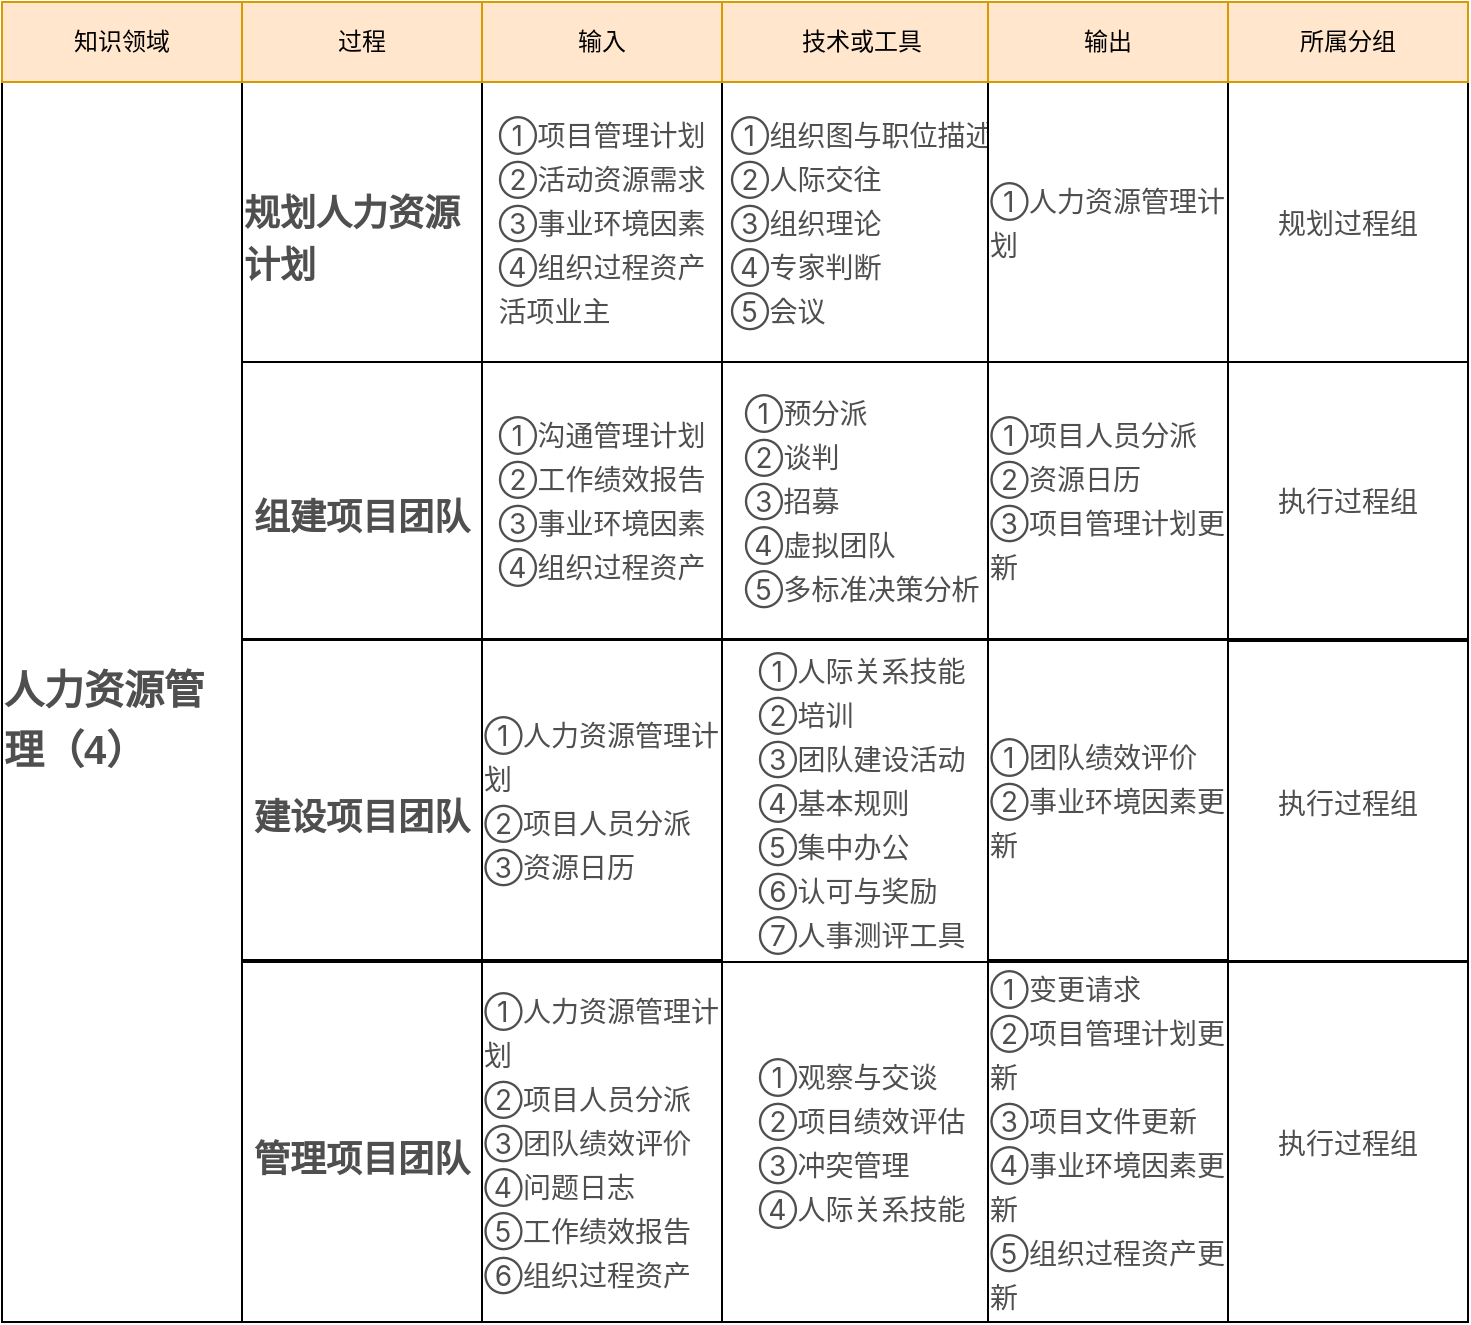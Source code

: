 <mxfile version="22.0.6" type="github">
  <diagram name="第 1 页" id="TsHfsV_to4o9JiaDUIQo">
    <mxGraphModel dx="2515" dy="-3003" grid="1" gridSize="10" guides="1" tooltips="1" connect="1" arrows="1" fold="1" page="1" pageScale="1" pageWidth="827" pageHeight="1169" math="0" shadow="0">
      <root>
        <mxCell id="0" />
        <mxCell id="1" parent="0" />
        <mxCell id="ioFan55Qy1LEZ3Uuaxuu-1" value="&lt;h3 style=&quot;box-sizing: border-box; outline: 0px; margin: 24px 0px 8px; padding: 0px; font-family: &amp;quot;PingFang SC&amp;quot;, &amp;quot;Microsoft YaHei&amp;quot;, SimHei, Arial, SimSun; font-size: 20px; color: rgb(79, 79, 79); line-height: 30px; overflow-wrap: break-word; text-align: start; background-color: rgb(255, 255, 255);&quot;&gt;人力资源管理（4）&lt;/h3&gt;" style="rounded=0;whiteSpace=wrap;html=1;" parent="1" vertex="1">
          <mxGeometry x="-1610" y="3740" width="120" height="620" as="geometry" />
        </mxCell>
        <mxCell id="ioFan55Qy1LEZ3Uuaxuu-2" value="&lt;h4 style=&quot;box-sizing: border-box; outline: 0px; margin: 24px 0px 8px; padding: 0px; font-family: &amp;quot;PingFang SC&amp;quot;, &amp;quot;Microsoft YaHei&amp;quot;, SimHei, Arial, SimSun; font-size: 18px; color: rgb(79, 79, 79); line-height: 26px; overflow-wrap: break-word; text-align: start; background-color: rgb(255, 255, 255);&quot;&gt;规划人力资源计划&lt;/h4&gt;" style="rounded=0;whiteSpace=wrap;html=1;" parent="1" vertex="1">
          <mxGeometry x="-1490" y="3740" width="120" height="140" as="geometry" />
        </mxCell>
        <mxCell id="ioFan55Qy1LEZ3Uuaxuu-3" value="&lt;h4 style=&quot;box-sizing: border-box; outline: 0px; margin: 24px 0px 8px; padding: 0px; font-family: &amp;quot;PingFang SC&amp;quot;, &amp;quot;Microsoft YaHei&amp;quot;, SimHei, Arial, SimSun; font-size: 18px; color: rgb(79, 79, 79); line-height: 26px; overflow-wrap: break-word; text-align: start; background-color: rgb(255, 255, 255);&quot;&gt;组建项目团队&lt;/h4&gt;" style="rounded=0;whiteSpace=wrap;html=1;" parent="1" vertex="1">
          <mxGeometry x="-1490" y="3880" width="120" height="138.5" as="geometry" />
        </mxCell>
        <mxCell id="ioFan55Qy1LEZ3Uuaxuu-4" value="&lt;h4 style=&quot;box-sizing: border-box; outline: 0px; margin: 24px 0px 8px; padding: 0px; font-family: &amp;quot;PingFang SC&amp;quot;, &amp;quot;Microsoft YaHei&amp;quot;, SimHei, Arial, SimSun; font-size: 18px; color: rgb(79, 79, 79); line-height: 26px; overflow-wrap: break-word; text-align: start; background-color: rgb(255, 255, 255);&quot;&gt;建设项目团队&lt;/h4&gt;" style="rounded=0;whiteSpace=wrap;html=1;" parent="1" vertex="1">
          <mxGeometry x="-1490" y="4019" width="120" height="160" as="geometry" />
        </mxCell>
        <mxCell id="ioFan55Qy1LEZ3Uuaxuu-5" value="&lt;p style=&quot;box-sizing: border-box; outline: 0px; margin: 0px; padding: 0px; font-size: 14px; color: rgb(79, 79, 79); overflow: auto hidden; line-height: 22px; overflow-wrap: break-word; text-align: left; font-family: -apple-system, &amp;quot;SF UI Text&amp;quot;, Arial, &amp;quot;PingFang SC&amp;quot;, &amp;quot;Hiragino Sans GB&amp;quot;, &amp;quot;Microsoft YaHei&amp;quot;, &amp;quot;WenQuanYi Micro Hei&amp;quot;, sans-serif, SimHei, SimSun; background-color: rgb(255, 255, 255);&quot;&gt;①组织图与职位描述&lt;/p&gt;&lt;p style=&quot;box-sizing: border-box; outline: 0px; margin: 0px; padding: 0px; font-size: 14px; color: rgb(79, 79, 79); overflow: auto hidden; line-height: 22px; overflow-wrap: break-word; text-align: left; font-family: -apple-system, &amp;quot;SF UI Text&amp;quot;, Arial, &amp;quot;PingFang SC&amp;quot;, &amp;quot;Hiragino Sans GB&amp;quot;, &amp;quot;Microsoft YaHei&amp;quot;, &amp;quot;WenQuanYi Micro Hei&amp;quot;, sans-serif, SimHei, SimSun; background-color: rgb(255, 255, 255);&quot;&gt;②人际交往&lt;/p&gt;&lt;p style=&quot;box-sizing: border-box; outline: 0px; margin: 0px; padding: 0px; font-size: 14px; color: rgb(79, 79, 79); overflow: auto hidden; line-height: 22px; overflow-wrap: break-word; text-align: left; font-family: -apple-system, &amp;quot;SF UI Text&amp;quot;, Arial, &amp;quot;PingFang SC&amp;quot;, &amp;quot;Hiragino Sans GB&amp;quot;, &amp;quot;Microsoft YaHei&amp;quot;, &amp;quot;WenQuanYi Micro Hei&amp;quot;, sans-serif, SimHei, SimSun; background-color: rgb(255, 255, 255);&quot;&gt;③组织理论&lt;/p&gt;&lt;p style=&quot;box-sizing: border-box; outline: 0px; margin: 0px; padding: 0px; font-size: 14px; color: rgb(79, 79, 79); overflow: auto hidden; line-height: 22px; overflow-wrap: break-word; text-align: left; font-family: -apple-system, &amp;quot;SF UI Text&amp;quot;, Arial, &amp;quot;PingFang SC&amp;quot;, &amp;quot;Hiragino Sans GB&amp;quot;, &amp;quot;Microsoft YaHei&amp;quot;, &amp;quot;WenQuanYi Micro Hei&amp;quot;, sans-serif, SimHei, SimSun; background-color: rgb(255, 255, 255);&quot;&gt;④专家判断&lt;/p&gt;&lt;p style=&quot;box-sizing: border-box; outline: 0px; margin: 0px; padding: 0px; font-size: 14px; color: rgb(79, 79, 79); overflow: auto hidden; line-height: 22px; overflow-wrap: break-word; text-align: left; font-family: -apple-system, &amp;quot;SF UI Text&amp;quot;, Arial, &amp;quot;PingFang SC&amp;quot;, &amp;quot;Hiragino Sans GB&amp;quot;, &amp;quot;Microsoft YaHei&amp;quot;, &amp;quot;WenQuanYi Micro Hei&amp;quot;, sans-serif, SimHei, SimSun; background-color: rgb(255, 255, 255);&quot;&gt;⑤会议&lt;/p&gt;" style="rounded=0;whiteSpace=wrap;html=1;" parent="1" vertex="1">
          <mxGeometry x="-1250" y="3740" width="140" height="140" as="geometry" />
        </mxCell>
        <mxCell id="ioFan55Qy1LEZ3Uuaxuu-6" value="&lt;p style=&quot;box-sizing: border-box; outline: 0px; margin: 0px; padding: 0px; font-size: 14px; color: rgb(79, 79, 79); overflow: auto hidden; line-height: 22px; overflow-wrap: break-word; text-align: left; font-family: -apple-system, &amp;quot;SF UI Text&amp;quot;, Arial, &amp;quot;PingFang SC&amp;quot;, &amp;quot;Hiragino Sans GB&amp;quot;, &amp;quot;Microsoft YaHei&amp;quot;, &amp;quot;WenQuanYi Micro Hei&amp;quot;, sans-serif, SimHei, SimSun; background-color: rgb(255, 255, 255);&quot;&gt;①人力资源管理计划&lt;br&gt;&lt;/p&gt;" style="rounded=0;whiteSpace=wrap;html=1;" parent="1" vertex="1">
          <mxGeometry x="-1117" y="3740" width="120" height="140" as="geometry" />
        </mxCell>
        <mxCell id="ioFan55Qy1LEZ3Uuaxuu-7" value="&lt;p style=&quot;box-sizing: border-box; outline: 0px; margin: 0px; padding: 0px; font-size: 14px; color: rgb(79, 79, 79); overflow: auto hidden; line-height: 22px; overflow-wrap: break-word; text-align: left; font-family: -apple-system, &amp;quot;SF UI Text&amp;quot;, Arial, &amp;quot;PingFang SC&amp;quot;, &amp;quot;Hiragino Sans GB&amp;quot;, &amp;quot;Microsoft YaHei&amp;quot;, &amp;quot;WenQuanYi Micro Hei&amp;quot;, sans-serif, SimHei, SimSun; background-color: rgb(255, 255, 255);&quot;&gt;规划过程组&lt;/p&gt;" style="rounded=0;whiteSpace=wrap;html=1;" parent="1" vertex="1">
          <mxGeometry x="-997" y="3740" width="120" height="140" as="geometry" />
        </mxCell>
        <mxCell id="ioFan55Qy1LEZ3Uuaxuu-8" value="&lt;p style=&quot;box-sizing: border-box; outline: 0px; margin: 0px; padding: 0px; font-size: 14px; color: rgb(79, 79, 79); overflow: auto hidden; line-height: 22px; overflow-wrap: break-word; text-align: left; font-family: -apple-system, &amp;quot;SF UI Text&amp;quot;, Arial, &amp;quot;PingFang SC&amp;quot;, &amp;quot;Hiragino Sans GB&amp;quot;, &amp;quot;Microsoft YaHei&amp;quot;, &amp;quot;WenQuanYi Micro Hei&amp;quot;, sans-serif, SimHei, SimSun; background-color: rgb(255, 255, 255);&quot;&gt;①项目管理计划&lt;/p&gt;&lt;p style=&quot;box-sizing: border-box; outline: 0px; margin: 0px; padding: 0px; font-size: 14px; color: rgb(79, 79, 79); overflow: auto hidden; line-height: 22px; overflow-wrap: break-word; text-align: left; font-family: -apple-system, &amp;quot;SF UI Text&amp;quot;, Arial, &amp;quot;PingFang SC&amp;quot;, &amp;quot;Hiragino Sans GB&amp;quot;, &amp;quot;Microsoft YaHei&amp;quot;, &amp;quot;WenQuanYi Micro Hei&amp;quot;, sans-serif, SimHei, SimSun; background-color: rgb(255, 255, 255);&quot;&gt;②活动资源需求&lt;/p&gt;&lt;p style=&quot;box-sizing: border-box; outline: 0px; margin: 0px; padding: 0px; font-size: 14px; color: rgb(79, 79, 79); overflow: auto hidden; line-height: 22px; overflow-wrap: break-word; text-align: left; font-family: -apple-system, &amp;quot;SF UI Text&amp;quot;, Arial, &amp;quot;PingFang SC&amp;quot;, &amp;quot;Hiragino Sans GB&amp;quot;, &amp;quot;Microsoft YaHei&amp;quot;, &amp;quot;WenQuanYi Micro Hei&amp;quot;, sans-serif, SimHei, SimSun; background-color: rgb(255, 255, 255);&quot;&gt;③事业环境因素&lt;/p&gt;&lt;p style=&quot;box-sizing: border-box; outline: 0px; margin: 0px; padding: 0px; font-size: 14px; color: rgb(79, 79, 79); overflow: auto hidden; line-height: 22px; overflow-wrap: break-word; text-align: left; font-family: -apple-system, &amp;quot;SF UI Text&amp;quot;, Arial, &amp;quot;PingFang SC&amp;quot;, &amp;quot;Hiragino Sans GB&amp;quot;, &amp;quot;Microsoft YaHei&amp;quot;, &amp;quot;WenQuanYi Micro Hei&amp;quot;, sans-serif, SimHei, SimSun; background-color: rgb(255, 255, 255);&quot;&gt;④组织过程资产&lt;/p&gt;&lt;p style=&quot;box-sizing: border-box; outline: 0px; margin: 0px; padding: 0px; font-size: 14px; color: rgb(79, 79, 79); overflow: auto hidden; line-height: 22px; overflow-wrap: break-word; text-align: left; font-family: -apple-system, &amp;quot;SF UI Text&amp;quot;, Arial, &amp;quot;PingFang SC&amp;quot;, &amp;quot;Hiragino Sans GB&amp;quot;, &amp;quot;Microsoft YaHei&amp;quot;, &amp;quot;WenQuanYi Micro Hei&amp;quot;, sans-serif, SimHei, SimSun; background-color: rgb(255, 255, 255);&quot;&gt;活项业主&lt;br&gt;&lt;/p&gt;" style="rounded=0;whiteSpace=wrap;html=1;" parent="1" vertex="1">
          <mxGeometry x="-1370" y="3740" width="120" height="140" as="geometry" />
        </mxCell>
        <mxCell id="ioFan55Qy1LEZ3Uuaxuu-9" value="&lt;p style=&quot;box-sizing: border-box; outline: 0px; margin: 0px; padding: 0px; font-size: 14px; color: rgb(79, 79, 79); overflow: auto hidden; line-height: 22px; overflow-wrap: break-word; text-align: left; font-family: -apple-system, &amp;quot;SF UI Text&amp;quot;, Arial, &amp;quot;PingFang SC&amp;quot;, &amp;quot;Hiragino Sans GB&amp;quot;, &amp;quot;Microsoft YaHei&amp;quot;, &amp;quot;WenQuanYi Micro Hei&amp;quot;, sans-serif, SimHei, SimSun; background-color: rgb(255, 255, 255);&quot;&gt;①预分派&lt;/p&gt;&lt;p style=&quot;box-sizing: border-box; outline: 0px; margin: 0px; padding: 0px; font-size: 14px; color: rgb(79, 79, 79); overflow: auto hidden; line-height: 22px; overflow-wrap: break-word; text-align: left; font-family: -apple-system, &amp;quot;SF UI Text&amp;quot;, Arial, &amp;quot;PingFang SC&amp;quot;, &amp;quot;Hiragino Sans GB&amp;quot;, &amp;quot;Microsoft YaHei&amp;quot;, &amp;quot;WenQuanYi Micro Hei&amp;quot;, sans-serif, SimHei, SimSun; background-color: rgb(255, 255, 255);&quot;&gt;②谈判&lt;/p&gt;&lt;p style=&quot;box-sizing: border-box; outline: 0px; margin: 0px; padding: 0px; font-size: 14px; color: rgb(79, 79, 79); overflow: auto hidden; line-height: 22px; overflow-wrap: break-word; text-align: left; font-family: -apple-system, &amp;quot;SF UI Text&amp;quot;, Arial, &amp;quot;PingFang SC&amp;quot;, &amp;quot;Hiragino Sans GB&amp;quot;, &amp;quot;Microsoft YaHei&amp;quot;, &amp;quot;WenQuanYi Micro Hei&amp;quot;, sans-serif, SimHei, SimSun; background-color: rgb(255, 255, 255);&quot;&gt;③招募&lt;/p&gt;&lt;p style=&quot;box-sizing: border-box; outline: 0px; margin: 0px; padding: 0px; font-size: 14px; color: rgb(79, 79, 79); overflow: auto hidden; line-height: 22px; overflow-wrap: break-word; text-align: left; font-family: -apple-system, &amp;quot;SF UI Text&amp;quot;, Arial, &amp;quot;PingFang SC&amp;quot;, &amp;quot;Hiragino Sans GB&amp;quot;, &amp;quot;Microsoft YaHei&amp;quot;, &amp;quot;WenQuanYi Micro Hei&amp;quot;, sans-serif, SimHei, SimSun; background-color: rgb(255, 255, 255);&quot;&gt;④虚拟团队&lt;/p&gt;&lt;p style=&quot;box-sizing: border-box; outline: 0px; margin: 0px; padding: 0px; font-size: 14px; color: rgb(79, 79, 79); overflow: auto hidden; line-height: 22px; overflow-wrap: break-word; text-align: left; font-family: -apple-system, &amp;quot;SF UI Text&amp;quot;, Arial, &amp;quot;PingFang SC&amp;quot;, &amp;quot;Hiragino Sans GB&amp;quot;, &amp;quot;Microsoft YaHei&amp;quot;, &amp;quot;WenQuanYi Micro Hei&amp;quot;, sans-serif, SimHei, SimSun; background-color: rgb(255, 255, 255);&quot;&gt;⑤多标准决策分析&lt;/p&gt;" style="rounded=0;whiteSpace=wrap;html=1;" parent="1" vertex="1">
          <mxGeometry x="-1250" y="3880" width="140" height="138.5" as="geometry" />
        </mxCell>
        <mxCell id="ioFan55Qy1LEZ3Uuaxuu-10" value="&lt;p style=&quot;box-sizing: border-box; outline: 0px; margin: 0px; padding: 0px; font-size: 14px; color: rgb(79, 79, 79); overflow: auto hidden; line-height: 22px; overflow-wrap: break-word; text-align: left; font-family: -apple-system, &amp;quot;SF UI Text&amp;quot;, Arial, &amp;quot;PingFang SC&amp;quot;, &amp;quot;Hiragino Sans GB&amp;quot;, &amp;quot;Microsoft YaHei&amp;quot;, &amp;quot;WenQuanYi Micro Hei&amp;quot;, sans-serif, SimHei, SimSun; background-color: rgb(255, 255, 255);&quot;&gt;①项目人员分派&lt;/p&gt;&lt;p style=&quot;box-sizing: border-box; outline: 0px; margin: 0px; padding: 0px; font-size: 14px; color: rgb(79, 79, 79); overflow: auto hidden; line-height: 22px; overflow-wrap: break-word; text-align: left; font-family: -apple-system, &amp;quot;SF UI Text&amp;quot;, Arial, &amp;quot;PingFang SC&amp;quot;, &amp;quot;Hiragino Sans GB&amp;quot;, &amp;quot;Microsoft YaHei&amp;quot;, &amp;quot;WenQuanYi Micro Hei&amp;quot;, sans-serif, SimHei, SimSun; background-color: rgb(255, 255, 255);&quot;&gt;②资源日历&lt;/p&gt;&lt;p style=&quot;box-sizing: border-box; outline: 0px; margin: 0px; padding: 0px; font-size: 14px; color: rgb(79, 79, 79); overflow: auto hidden; line-height: 22px; overflow-wrap: break-word; text-align: left; font-family: -apple-system, &amp;quot;SF UI Text&amp;quot;, Arial, &amp;quot;PingFang SC&amp;quot;, &amp;quot;Hiragino Sans GB&amp;quot;, &amp;quot;Microsoft YaHei&amp;quot;, &amp;quot;WenQuanYi Micro Hei&amp;quot;, sans-serif, SimHei, SimSun; background-color: rgb(255, 255, 255);&quot;&gt;③项目管理计划更新&lt;/p&gt;" style="rounded=0;whiteSpace=wrap;html=1;" parent="1" vertex="1">
          <mxGeometry x="-1117" y="3880" width="120" height="138.5" as="geometry" />
        </mxCell>
        <mxCell id="ioFan55Qy1LEZ3Uuaxuu-11" value="&lt;p style=&quot;box-sizing: border-box; outline: 0px; margin: 0px; padding: 0px; font-size: 14px; color: rgb(79, 79, 79); overflow: auto hidden; line-height: 22px; overflow-wrap: break-word; text-align: left; font-family: -apple-system, &amp;quot;SF UI Text&amp;quot;, Arial, &amp;quot;PingFang SC&amp;quot;, &amp;quot;Hiragino Sans GB&amp;quot;, &amp;quot;Microsoft YaHei&amp;quot;, &amp;quot;WenQuanYi Micro Hei&amp;quot;, sans-serif, SimHei, SimSun; background-color: rgb(255, 255, 255);&quot;&gt;执行过程组&lt;/p&gt;" style="rounded=0;whiteSpace=wrap;html=1;" parent="1" vertex="1">
          <mxGeometry x="-997" y="3880" width="120" height="138.5" as="geometry" />
        </mxCell>
        <mxCell id="ioFan55Qy1LEZ3Uuaxuu-12" value="&lt;p style=&quot;box-sizing: border-box; outline: 0px; margin: 0px; padding: 0px; font-size: 14px; color: rgb(79, 79, 79); overflow: auto hidden; line-height: 22px; overflow-wrap: break-word; text-align: left; font-family: -apple-system, &amp;quot;SF UI Text&amp;quot;, Arial, &amp;quot;PingFang SC&amp;quot;, &amp;quot;Hiragino Sans GB&amp;quot;, &amp;quot;Microsoft YaHei&amp;quot;, &amp;quot;WenQuanYi Micro Hei&amp;quot;, sans-serif, SimHei, SimSun; background-color: rgb(255, 255, 255);&quot;&gt;①沟通管理计划&lt;/p&gt;&lt;p style=&quot;box-sizing: border-box; outline: 0px; margin: 0px; padding: 0px; font-size: 14px; color: rgb(79, 79, 79); overflow: auto hidden; line-height: 22px; overflow-wrap: break-word; text-align: left; font-family: -apple-system, &amp;quot;SF UI Text&amp;quot;, Arial, &amp;quot;PingFang SC&amp;quot;, &amp;quot;Hiragino Sans GB&amp;quot;, &amp;quot;Microsoft YaHei&amp;quot;, &amp;quot;WenQuanYi Micro Hei&amp;quot;, sans-serif, SimHei, SimSun; background-color: rgb(255, 255, 255);&quot;&gt;②工作绩效报告&lt;/p&gt;&lt;p style=&quot;box-sizing: border-box; outline: 0px; margin: 0px; padding: 0px; font-size: 14px; color: rgb(79, 79, 79); overflow: auto hidden; line-height: 22px; overflow-wrap: break-word; text-align: left; font-family: -apple-system, &amp;quot;SF UI Text&amp;quot;, Arial, &amp;quot;PingFang SC&amp;quot;, &amp;quot;Hiragino Sans GB&amp;quot;, &amp;quot;Microsoft YaHei&amp;quot;, &amp;quot;WenQuanYi Micro Hei&amp;quot;, sans-serif, SimHei, SimSun; background-color: rgb(255, 255, 255);&quot;&gt;③事业环境因素&lt;/p&gt;&lt;p style=&quot;box-sizing: border-box; outline: 0px; margin: 0px; padding: 0px; font-size: 14px; color: rgb(79, 79, 79); overflow: auto hidden; line-height: 22px; overflow-wrap: break-word; text-align: left; font-family: -apple-system, &amp;quot;SF UI Text&amp;quot;, Arial, &amp;quot;PingFang SC&amp;quot;, &amp;quot;Hiragino Sans GB&amp;quot;, &amp;quot;Microsoft YaHei&amp;quot;, &amp;quot;WenQuanYi Micro Hei&amp;quot;, sans-serif, SimHei, SimSun; background-color: rgb(255, 255, 255);&quot;&gt;④组织过程资产&lt;/p&gt;" style="rounded=0;whiteSpace=wrap;html=1;" parent="1" vertex="1">
          <mxGeometry x="-1370" y="3880" width="120" height="138.5" as="geometry" />
        </mxCell>
        <mxCell id="ioFan55Qy1LEZ3Uuaxuu-13" value="&lt;p style=&quot;box-sizing: border-box; outline: 0px; margin: 0px; padding: 0px; font-size: 14px; color: rgb(79, 79, 79); overflow: auto hidden; line-height: 22px; overflow-wrap: break-word; text-align: left; font-family: -apple-system, &amp;quot;SF UI Text&amp;quot;, Arial, &amp;quot;PingFang SC&amp;quot;, &amp;quot;Hiragino Sans GB&amp;quot;, &amp;quot;Microsoft YaHei&amp;quot;, &amp;quot;WenQuanYi Micro Hei&amp;quot;, sans-serif, SimHei, SimSun; background-color: rgb(255, 255, 255);&quot;&gt;①人际关系技能&lt;/p&gt;&lt;p style=&quot;box-sizing: border-box; outline: 0px; margin: 0px; padding: 0px; font-size: 14px; color: rgb(79, 79, 79); overflow: auto hidden; line-height: 22px; overflow-wrap: break-word; text-align: left; font-family: -apple-system, &amp;quot;SF UI Text&amp;quot;, Arial, &amp;quot;PingFang SC&amp;quot;, &amp;quot;Hiragino Sans GB&amp;quot;, &amp;quot;Microsoft YaHei&amp;quot;, &amp;quot;WenQuanYi Micro Hei&amp;quot;, sans-serif, SimHei, SimSun; background-color: rgb(255, 255, 255);&quot;&gt;②培训&lt;/p&gt;&lt;p style=&quot;box-sizing: border-box; outline: 0px; margin: 0px; padding: 0px; font-size: 14px; color: rgb(79, 79, 79); overflow: auto hidden; line-height: 22px; overflow-wrap: break-word; text-align: left; font-family: -apple-system, &amp;quot;SF UI Text&amp;quot;, Arial, &amp;quot;PingFang SC&amp;quot;, &amp;quot;Hiragino Sans GB&amp;quot;, &amp;quot;Microsoft YaHei&amp;quot;, &amp;quot;WenQuanYi Micro Hei&amp;quot;, sans-serif, SimHei, SimSun; background-color: rgb(255, 255, 255);&quot;&gt;③团队建设活动&lt;/p&gt;&lt;p style=&quot;box-sizing: border-box; outline: 0px; margin: 0px; padding: 0px; font-size: 14px; color: rgb(79, 79, 79); overflow: auto hidden; line-height: 22px; overflow-wrap: break-word; text-align: left; font-family: -apple-system, &amp;quot;SF UI Text&amp;quot;, Arial, &amp;quot;PingFang SC&amp;quot;, &amp;quot;Hiragino Sans GB&amp;quot;, &amp;quot;Microsoft YaHei&amp;quot;, &amp;quot;WenQuanYi Micro Hei&amp;quot;, sans-serif, SimHei, SimSun; background-color: rgb(255, 255, 255);&quot;&gt;④基本规则&lt;/p&gt;&lt;p style=&quot;box-sizing: border-box; outline: 0px; margin: 0px; padding: 0px; font-size: 14px; color: rgb(79, 79, 79); overflow: auto hidden; line-height: 22px; overflow-wrap: break-word; text-align: left; font-family: -apple-system, &amp;quot;SF UI Text&amp;quot;, Arial, &amp;quot;PingFang SC&amp;quot;, &amp;quot;Hiragino Sans GB&amp;quot;, &amp;quot;Microsoft YaHei&amp;quot;, &amp;quot;WenQuanYi Micro Hei&amp;quot;, sans-serif, SimHei, SimSun; background-color: rgb(255, 255, 255);&quot;&gt;⑤集中办公&lt;/p&gt;&lt;p style=&quot;box-sizing: border-box; outline: 0px; margin: 0px; padding: 0px; font-size: 14px; color: rgb(79, 79, 79); overflow: auto hidden; line-height: 22px; overflow-wrap: break-word; text-align: left; font-family: -apple-system, &amp;quot;SF UI Text&amp;quot;, Arial, &amp;quot;PingFang SC&amp;quot;, &amp;quot;Hiragino Sans GB&amp;quot;, &amp;quot;Microsoft YaHei&amp;quot;, &amp;quot;WenQuanYi Micro Hei&amp;quot;, sans-serif, SimHei, SimSun; background-color: rgb(255, 255, 255);&quot;&gt;⑥认可与奖励&lt;/p&gt;&lt;p style=&quot;box-sizing: border-box; outline: 0px; margin: 0px; padding: 0px; font-size: 14px; color: rgb(79, 79, 79); overflow: auto hidden; line-height: 22px; overflow-wrap: break-word; text-align: left; font-family: -apple-system, &amp;quot;SF UI Text&amp;quot;, Arial, &amp;quot;PingFang SC&amp;quot;, &amp;quot;Hiragino Sans GB&amp;quot;, &amp;quot;Microsoft YaHei&amp;quot;, &amp;quot;WenQuanYi Micro Hei&amp;quot;, sans-serif, SimHei, SimSun; background-color: rgb(255, 255, 255);&quot;&gt;⑦人事测评工具&lt;/p&gt;" style="rounded=0;whiteSpace=wrap;html=1;" parent="1" vertex="1">
          <mxGeometry x="-1250" y="4019" width="140" height="161" as="geometry" />
        </mxCell>
        <mxCell id="ioFan55Qy1LEZ3Uuaxuu-14" value="&lt;p style=&quot;box-sizing: border-box; outline: 0px; margin: 0px; padding: 0px; font-size: 14px; color: rgb(79, 79, 79); overflow: auto hidden; line-height: 22px; overflow-wrap: break-word; text-align: left; font-family: -apple-system, &amp;quot;SF UI Text&amp;quot;, Arial, &amp;quot;PingFang SC&amp;quot;, &amp;quot;Hiragino Sans GB&amp;quot;, &amp;quot;Microsoft YaHei&amp;quot;, &amp;quot;WenQuanYi Micro Hei&amp;quot;, sans-serif, SimHei, SimSun; background-color: rgb(255, 255, 255);&quot;&gt;①团队绩效评价&lt;/p&gt;&lt;p style=&quot;box-sizing: border-box; outline: 0px; margin: 0px; padding: 0px; font-size: 14px; color: rgb(79, 79, 79); overflow: auto hidden; line-height: 22px; overflow-wrap: break-word; text-align: left; font-family: -apple-system, &amp;quot;SF UI Text&amp;quot;, Arial, &amp;quot;PingFang SC&amp;quot;, &amp;quot;Hiragino Sans GB&amp;quot;, &amp;quot;Microsoft YaHei&amp;quot;, &amp;quot;WenQuanYi Micro Hei&amp;quot;, sans-serif, SimHei, SimSun; background-color: rgb(255, 255, 255);&quot;&gt;②事业环境因素更新&lt;/p&gt;" style="rounded=0;whiteSpace=wrap;html=1;" parent="1" vertex="1">
          <mxGeometry x="-1117" y="4019" width="120" height="160" as="geometry" />
        </mxCell>
        <mxCell id="ioFan55Qy1LEZ3Uuaxuu-15" value="&lt;p style=&quot;box-sizing: border-box; outline: 0px; margin: 0px; padding: 0px; font-size: 14px; color: rgb(79, 79, 79); overflow: auto hidden; line-height: 22px; overflow-wrap: break-word; text-align: left; font-family: -apple-system, &amp;quot;SF UI Text&amp;quot;, Arial, &amp;quot;PingFang SC&amp;quot;, &amp;quot;Hiragino Sans GB&amp;quot;, &amp;quot;Microsoft YaHei&amp;quot;, &amp;quot;WenQuanYi Micro Hei&amp;quot;, sans-serif, SimHei, SimSun; background-color: rgb(255, 255, 255);&quot;&gt;执行过程组&lt;/p&gt;" style="rounded=0;whiteSpace=wrap;html=1;" parent="1" vertex="1">
          <mxGeometry x="-997" y="4019.5" width="120" height="160" as="geometry" />
        </mxCell>
        <mxCell id="ioFan55Qy1LEZ3Uuaxuu-16" value="&lt;p style=&quot;box-sizing: border-box; outline: 0px; margin: 0px; padding: 0px; font-size: 14px; color: rgb(79, 79, 79); overflow: auto hidden; line-height: 22px; overflow-wrap: break-word; text-align: left; font-family: -apple-system, &amp;quot;SF UI Text&amp;quot;, Arial, &amp;quot;PingFang SC&amp;quot;, &amp;quot;Hiragino Sans GB&amp;quot;, &amp;quot;Microsoft YaHei&amp;quot;, &amp;quot;WenQuanYi Micro Hei&amp;quot;, sans-serif, SimHei, SimSun; background-color: rgb(255, 255, 255);&quot;&gt;①人力资源管理计划&lt;/p&gt;&lt;p style=&quot;box-sizing: border-box; outline: 0px; margin: 0px; padding: 0px; font-size: 14px; color: rgb(79, 79, 79); overflow: auto hidden; line-height: 22px; overflow-wrap: break-word; text-align: left; font-family: -apple-system, &amp;quot;SF UI Text&amp;quot;, Arial, &amp;quot;PingFang SC&amp;quot;, &amp;quot;Hiragino Sans GB&amp;quot;, &amp;quot;Microsoft YaHei&amp;quot;, &amp;quot;WenQuanYi Micro Hei&amp;quot;, sans-serif, SimHei, SimSun; background-color: rgb(255, 255, 255);&quot;&gt;②项目人员分派&lt;/p&gt;&lt;p style=&quot;box-sizing: border-box; outline: 0px; margin: 0px; padding: 0px; font-size: 14px; color: rgb(79, 79, 79); overflow: auto hidden; line-height: 22px; overflow-wrap: break-word; text-align: left; font-family: -apple-system, &amp;quot;SF UI Text&amp;quot;, Arial, &amp;quot;PingFang SC&amp;quot;, &amp;quot;Hiragino Sans GB&amp;quot;, &amp;quot;Microsoft YaHei&amp;quot;, &amp;quot;WenQuanYi Micro Hei&amp;quot;, sans-serif, SimHei, SimSun; background-color: rgb(255, 255, 255);&quot;&gt;③资源日历&lt;/p&gt;" style="rounded=0;whiteSpace=wrap;html=1;" parent="1" vertex="1">
          <mxGeometry x="-1370" y="4019" width="120" height="160" as="geometry" />
        </mxCell>
        <mxCell id="ioFan55Qy1LEZ3Uuaxuu-17" value="&lt;h4 style=&quot;box-sizing: border-box; outline: 0px; margin: 24px 0px 8px; padding: 0px; font-family: &amp;quot;PingFang SC&amp;quot;, &amp;quot;Microsoft YaHei&amp;quot;, SimHei, Arial, SimSun; font-size: 18px; color: rgb(79, 79, 79); line-height: 26px; overflow-wrap: break-word; text-align: start; background-color: rgb(255, 255, 255);&quot;&gt;管理项目团队&lt;/h4&gt;" style="rounded=0;whiteSpace=wrap;html=1;" parent="1" vertex="1">
          <mxGeometry x="-1490" y="4180" width="120" height="180" as="geometry" />
        </mxCell>
        <mxCell id="ioFan55Qy1LEZ3Uuaxuu-18" value="&lt;p style=&quot;box-sizing: border-box; outline: 0px; margin: 0px; padding: 0px; font-size: 14px; color: rgb(79, 79, 79); overflow: auto hidden; line-height: 22px; overflow-wrap: break-word; text-align: left; font-family: -apple-system, &amp;quot;SF UI Text&amp;quot;, Arial, &amp;quot;PingFang SC&amp;quot;, &amp;quot;Hiragino Sans GB&amp;quot;, &amp;quot;Microsoft YaHei&amp;quot;, &amp;quot;WenQuanYi Micro Hei&amp;quot;, sans-serif, SimHei, SimSun; background-color: rgb(255, 255, 255);&quot;&gt;①观察与交谈&lt;/p&gt;&lt;p style=&quot;box-sizing: border-box; outline: 0px; margin: 0px; padding: 0px; font-size: 14px; color: rgb(79, 79, 79); overflow: auto hidden; line-height: 22px; overflow-wrap: break-word; text-align: left; font-family: -apple-system, &amp;quot;SF UI Text&amp;quot;, Arial, &amp;quot;PingFang SC&amp;quot;, &amp;quot;Hiragino Sans GB&amp;quot;, &amp;quot;Microsoft YaHei&amp;quot;, &amp;quot;WenQuanYi Micro Hei&amp;quot;, sans-serif, SimHei, SimSun; background-color: rgb(255, 255, 255);&quot;&gt;②项目绩效评估&lt;/p&gt;&lt;p style=&quot;box-sizing: border-box; outline: 0px; margin: 0px; padding: 0px; font-size: 14px; color: rgb(79, 79, 79); overflow: auto hidden; line-height: 22px; overflow-wrap: break-word; text-align: left; font-family: -apple-system, &amp;quot;SF UI Text&amp;quot;, Arial, &amp;quot;PingFang SC&amp;quot;, &amp;quot;Hiragino Sans GB&amp;quot;, &amp;quot;Microsoft YaHei&amp;quot;, &amp;quot;WenQuanYi Micro Hei&amp;quot;, sans-serif, SimHei, SimSun; background-color: rgb(255, 255, 255);&quot;&gt;③冲突管理&lt;/p&gt;&lt;p style=&quot;box-sizing: border-box; outline: 0px; margin: 0px; padding: 0px; font-size: 14px; color: rgb(79, 79, 79); overflow: auto hidden; line-height: 22px; overflow-wrap: break-word; text-align: left; font-family: -apple-system, &amp;quot;SF UI Text&amp;quot;, Arial, &amp;quot;PingFang SC&amp;quot;, &amp;quot;Hiragino Sans GB&amp;quot;, &amp;quot;Microsoft YaHei&amp;quot;, &amp;quot;WenQuanYi Micro Hei&amp;quot;, sans-serif, SimHei, SimSun; background-color: rgb(255, 255, 255);&quot;&gt;④人际关系技能&lt;/p&gt;" style="rounded=0;whiteSpace=wrap;html=1;" parent="1" vertex="1">
          <mxGeometry x="-1250" y="4180" width="140" height="180" as="geometry" />
        </mxCell>
        <mxCell id="ioFan55Qy1LEZ3Uuaxuu-19" value="&lt;p style=&quot;box-sizing: border-box; outline: 0px; margin: 0px; padding: 0px; font-size: 14px; color: rgb(79, 79, 79); overflow: auto hidden; line-height: 22px; overflow-wrap: break-word; text-align: left; font-family: -apple-system, &amp;quot;SF UI Text&amp;quot;, Arial, &amp;quot;PingFang SC&amp;quot;, &amp;quot;Hiragino Sans GB&amp;quot;, &amp;quot;Microsoft YaHei&amp;quot;, &amp;quot;WenQuanYi Micro Hei&amp;quot;, sans-serif, SimHei, SimSun; background-color: rgb(255, 255, 255);&quot;&gt;①变更请求&lt;/p&gt;&lt;p style=&quot;box-sizing: border-box; outline: 0px; margin: 0px; padding: 0px; font-size: 14px; color: rgb(79, 79, 79); overflow: auto hidden; line-height: 22px; overflow-wrap: break-word; text-align: left; font-family: -apple-system, &amp;quot;SF UI Text&amp;quot;, Arial, &amp;quot;PingFang SC&amp;quot;, &amp;quot;Hiragino Sans GB&amp;quot;, &amp;quot;Microsoft YaHei&amp;quot;, &amp;quot;WenQuanYi Micro Hei&amp;quot;, sans-serif, SimHei, SimSun; background-color: rgb(255, 255, 255);&quot;&gt;②项目管理计划更新&lt;/p&gt;&lt;p style=&quot;box-sizing: border-box; outline: 0px; margin: 0px; padding: 0px; font-size: 14px; color: rgb(79, 79, 79); overflow: auto hidden; line-height: 22px; overflow-wrap: break-word; text-align: left; font-family: -apple-system, &amp;quot;SF UI Text&amp;quot;, Arial, &amp;quot;PingFang SC&amp;quot;, &amp;quot;Hiragino Sans GB&amp;quot;, &amp;quot;Microsoft YaHei&amp;quot;, &amp;quot;WenQuanYi Micro Hei&amp;quot;, sans-serif, SimHei, SimSun; background-color: rgb(255, 255, 255);&quot;&gt;③项目文件更新&lt;/p&gt;&lt;p style=&quot;box-sizing: border-box; outline: 0px; margin: 0px; padding: 0px; font-size: 14px; color: rgb(79, 79, 79); overflow: auto hidden; line-height: 22px; overflow-wrap: break-word; text-align: left; font-family: -apple-system, &amp;quot;SF UI Text&amp;quot;, Arial, &amp;quot;PingFang SC&amp;quot;, &amp;quot;Hiragino Sans GB&amp;quot;, &amp;quot;Microsoft YaHei&amp;quot;, &amp;quot;WenQuanYi Micro Hei&amp;quot;, sans-serif, SimHei, SimSun; background-color: rgb(255, 255, 255);&quot;&gt;④事业环境因素更新&lt;/p&gt;&lt;p style=&quot;box-sizing: border-box; outline: 0px; margin: 0px; padding: 0px; font-size: 14px; color: rgb(79, 79, 79); overflow: auto hidden; line-height: 22px; overflow-wrap: break-word; text-align: left; font-family: -apple-system, &amp;quot;SF UI Text&amp;quot;, Arial, &amp;quot;PingFang SC&amp;quot;, &amp;quot;Hiragino Sans GB&amp;quot;, &amp;quot;Microsoft YaHei&amp;quot;, &amp;quot;WenQuanYi Micro Hei&amp;quot;, sans-serif, SimHei, SimSun; background-color: rgb(255, 255, 255);&quot;&gt;⑤组织过程资产更新&lt;/p&gt;" style="rounded=0;whiteSpace=wrap;html=1;" parent="1" vertex="1">
          <mxGeometry x="-1117" y="4180" width="120" height="180" as="geometry" />
        </mxCell>
        <mxCell id="ioFan55Qy1LEZ3Uuaxuu-20" value="&lt;p style=&quot;box-sizing: border-box; outline: 0px; margin: 0px; padding: 0px; font-size: 14px; color: rgb(79, 79, 79); overflow: auto hidden; line-height: 22px; overflow-wrap: break-word; text-align: left; font-family: -apple-system, &amp;quot;SF UI Text&amp;quot;, Arial, &amp;quot;PingFang SC&amp;quot;, &amp;quot;Hiragino Sans GB&amp;quot;, &amp;quot;Microsoft YaHei&amp;quot;, &amp;quot;WenQuanYi Micro Hei&amp;quot;, sans-serif, SimHei, SimSun; background-color: rgb(255, 255, 255);&quot;&gt;执行过程组&lt;/p&gt;" style="rounded=0;whiteSpace=wrap;html=1;" parent="1" vertex="1">
          <mxGeometry x="-997" y="4180" width="120" height="180" as="geometry" />
        </mxCell>
        <mxCell id="ioFan55Qy1LEZ3Uuaxuu-21" value="&lt;p style=&quot;box-sizing: border-box; outline: 0px; margin: 0px; padding: 0px; font-size: 14px; color: rgb(79, 79, 79); overflow: auto hidden; line-height: 22px; overflow-wrap: break-word; text-align: left; font-family: -apple-system, &amp;quot;SF UI Text&amp;quot;, Arial, &amp;quot;PingFang SC&amp;quot;, &amp;quot;Hiragino Sans GB&amp;quot;, &amp;quot;Microsoft YaHei&amp;quot;, &amp;quot;WenQuanYi Micro Hei&amp;quot;, sans-serif, SimHei, SimSun; background-color: rgb(255, 255, 255);&quot;&gt;①人力资源管理计划&lt;/p&gt;&lt;p style=&quot;box-sizing: border-box; outline: 0px; margin: 0px; padding: 0px; font-size: 14px; color: rgb(79, 79, 79); overflow: auto hidden; line-height: 22px; overflow-wrap: break-word; text-align: left; font-family: -apple-system, &amp;quot;SF UI Text&amp;quot;, Arial, &amp;quot;PingFang SC&amp;quot;, &amp;quot;Hiragino Sans GB&amp;quot;, &amp;quot;Microsoft YaHei&amp;quot;, &amp;quot;WenQuanYi Micro Hei&amp;quot;, sans-serif, SimHei, SimSun; background-color: rgb(255, 255, 255);&quot;&gt;②项目人员分派&lt;/p&gt;&lt;p style=&quot;box-sizing: border-box; outline: 0px; margin: 0px; padding: 0px; font-size: 14px; color: rgb(79, 79, 79); overflow: auto hidden; line-height: 22px; overflow-wrap: break-word; text-align: left; font-family: -apple-system, &amp;quot;SF UI Text&amp;quot;, Arial, &amp;quot;PingFang SC&amp;quot;, &amp;quot;Hiragino Sans GB&amp;quot;, &amp;quot;Microsoft YaHei&amp;quot;, &amp;quot;WenQuanYi Micro Hei&amp;quot;, sans-serif, SimHei, SimSun; background-color: rgb(255, 255, 255);&quot;&gt;③团队绩效评价&lt;/p&gt;&lt;p style=&quot;box-sizing: border-box; outline: 0px; margin: 0px; padding: 0px; font-size: 14px; color: rgb(79, 79, 79); overflow: auto hidden; line-height: 22px; overflow-wrap: break-word; text-align: left; font-family: -apple-system, &amp;quot;SF UI Text&amp;quot;, Arial, &amp;quot;PingFang SC&amp;quot;, &amp;quot;Hiragino Sans GB&amp;quot;, &amp;quot;Microsoft YaHei&amp;quot;, &amp;quot;WenQuanYi Micro Hei&amp;quot;, sans-serif, SimHei, SimSun; background-color: rgb(255, 255, 255);&quot;&gt;④问题日志&lt;/p&gt;&lt;p style=&quot;box-sizing: border-box; outline: 0px; margin: 0px; padding: 0px; font-size: 14px; color: rgb(79, 79, 79); overflow: auto hidden; line-height: 22px; overflow-wrap: break-word; text-align: left; font-family: -apple-system, &amp;quot;SF UI Text&amp;quot;, Arial, &amp;quot;PingFang SC&amp;quot;, &amp;quot;Hiragino Sans GB&amp;quot;, &amp;quot;Microsoft YaHei&amp;quot;, &amp;quot;WenQuanYi Micro Hei&amp;quot;, sans-serif, SimHei, SimSun; background-color: rgb(255, 255, 255);&quot;&gt;⑤工作绩效报告&lt;/p&gt;&lt;p style=&quot;box-sizing: border-box; outline: 0px; margin: 0px; padding: 0px; font-size: 14px; color: rgb(79, 79, 79); overflow: auto hidden; line-height: 22px; overflow-wrap: break-word; text-align: left; font-family: -apple-system, &amp;quot;SF UI Text&amp;quot;, Arial, &amp;quot;PingFang SC&amp;quot;, &amp;quot;Hiragino Sans GB&amp;quot;, &amp;quot;Microsoft YaHei&amp;quot;, &amp;quot;WenQuanYi Micro Hei&amp;quot;, sans-serif, SimHei, SimSun; background-color: rgb(255, 255, 255);&quot;&gt;⑥组织过程资产&lt;/p&gt;" style="rounded=0;whiteSpace=wrap;html=1;" parent="1" vertex="1">
          <mxGeometry x="-1370" y="4180" width="120" height="180" as="geometry" />
        </mxCell>
        <mxCell id="ioFan55Qy1LEZ3Uuaxuu-22" value="输入" style="rounded=0;whiteSpace=wrap;html=1;fillColor=#ffe6cc;strokeColor=#d79b00;" parent="1" vertex="1">
          <mxGeometry x="-1370" y="3700" width="120" height="40" as="geometry" />
        </mxCell>
        <mxCell id="ioFan55Qy1LEZ3Uuaxuu-23" value="技术或工具" style="rounded=0;whiteSpace=wrap;html=1;fillColor=#ffe6cc;strokeColor=#d79b00;" parent="1" vertex="1">
          <mxGeometry x="-1250" y="3700" width="140" height="40" as="geometry" />
        </mxCell>
        <mxCell id="ioFan55Qy1LEZ3Uuaxuu-24" value="输出" style="rounded=0;whiteSpace=wrap;html=1;fillColor=#ffe6cc;strokeColor=#d79b00;" parent="1" vertex="1">
          <mxGeometry x="-1117" y="3700" width="120" height="40" as="geometry" />
        </mxCell>
        <mxCell id="ioFan55Qy1LEZ3Uuaxuu-25" value="过程" style="rounded=0;whiteSpace=wrap;html=1;fillColor=#ffe6cc;strokeColor=#d79b00;" parent="1" vertex="1">
          <mxGeometry x="-1490" y="3700" width="120" height="40" as="geometry" />
        </mxCell>
        <mxCell id="ioFan55Qy1LEZ3Uuaxuu-26" value="所属分组" style="rounded=0;whiteSpace=wrap;html=1;fillColor=#ffe6cc;strokeColor=#d79b00;" parent="1" vertex="1">
          <mxGeometry x="-997" y="3700" width="120" height="40" as="geometry" />
        </mxCell>
        <mxCell id="ioFan55Qy1LEZ3Uuaxuu-27" value="知识领域" style="rounded=0;whiteSpace=wrap;html=1;fillColor=#ffe6cc;strokeColor=#d79b00;" parent="1" vertex="1">
          <mxGeometry x="-1610" y="3700" width="120" height="40" as="geometry" />
        </mxCell>
      </root>
    </mxGraphModel>
  </diagram>
</mxfile>
